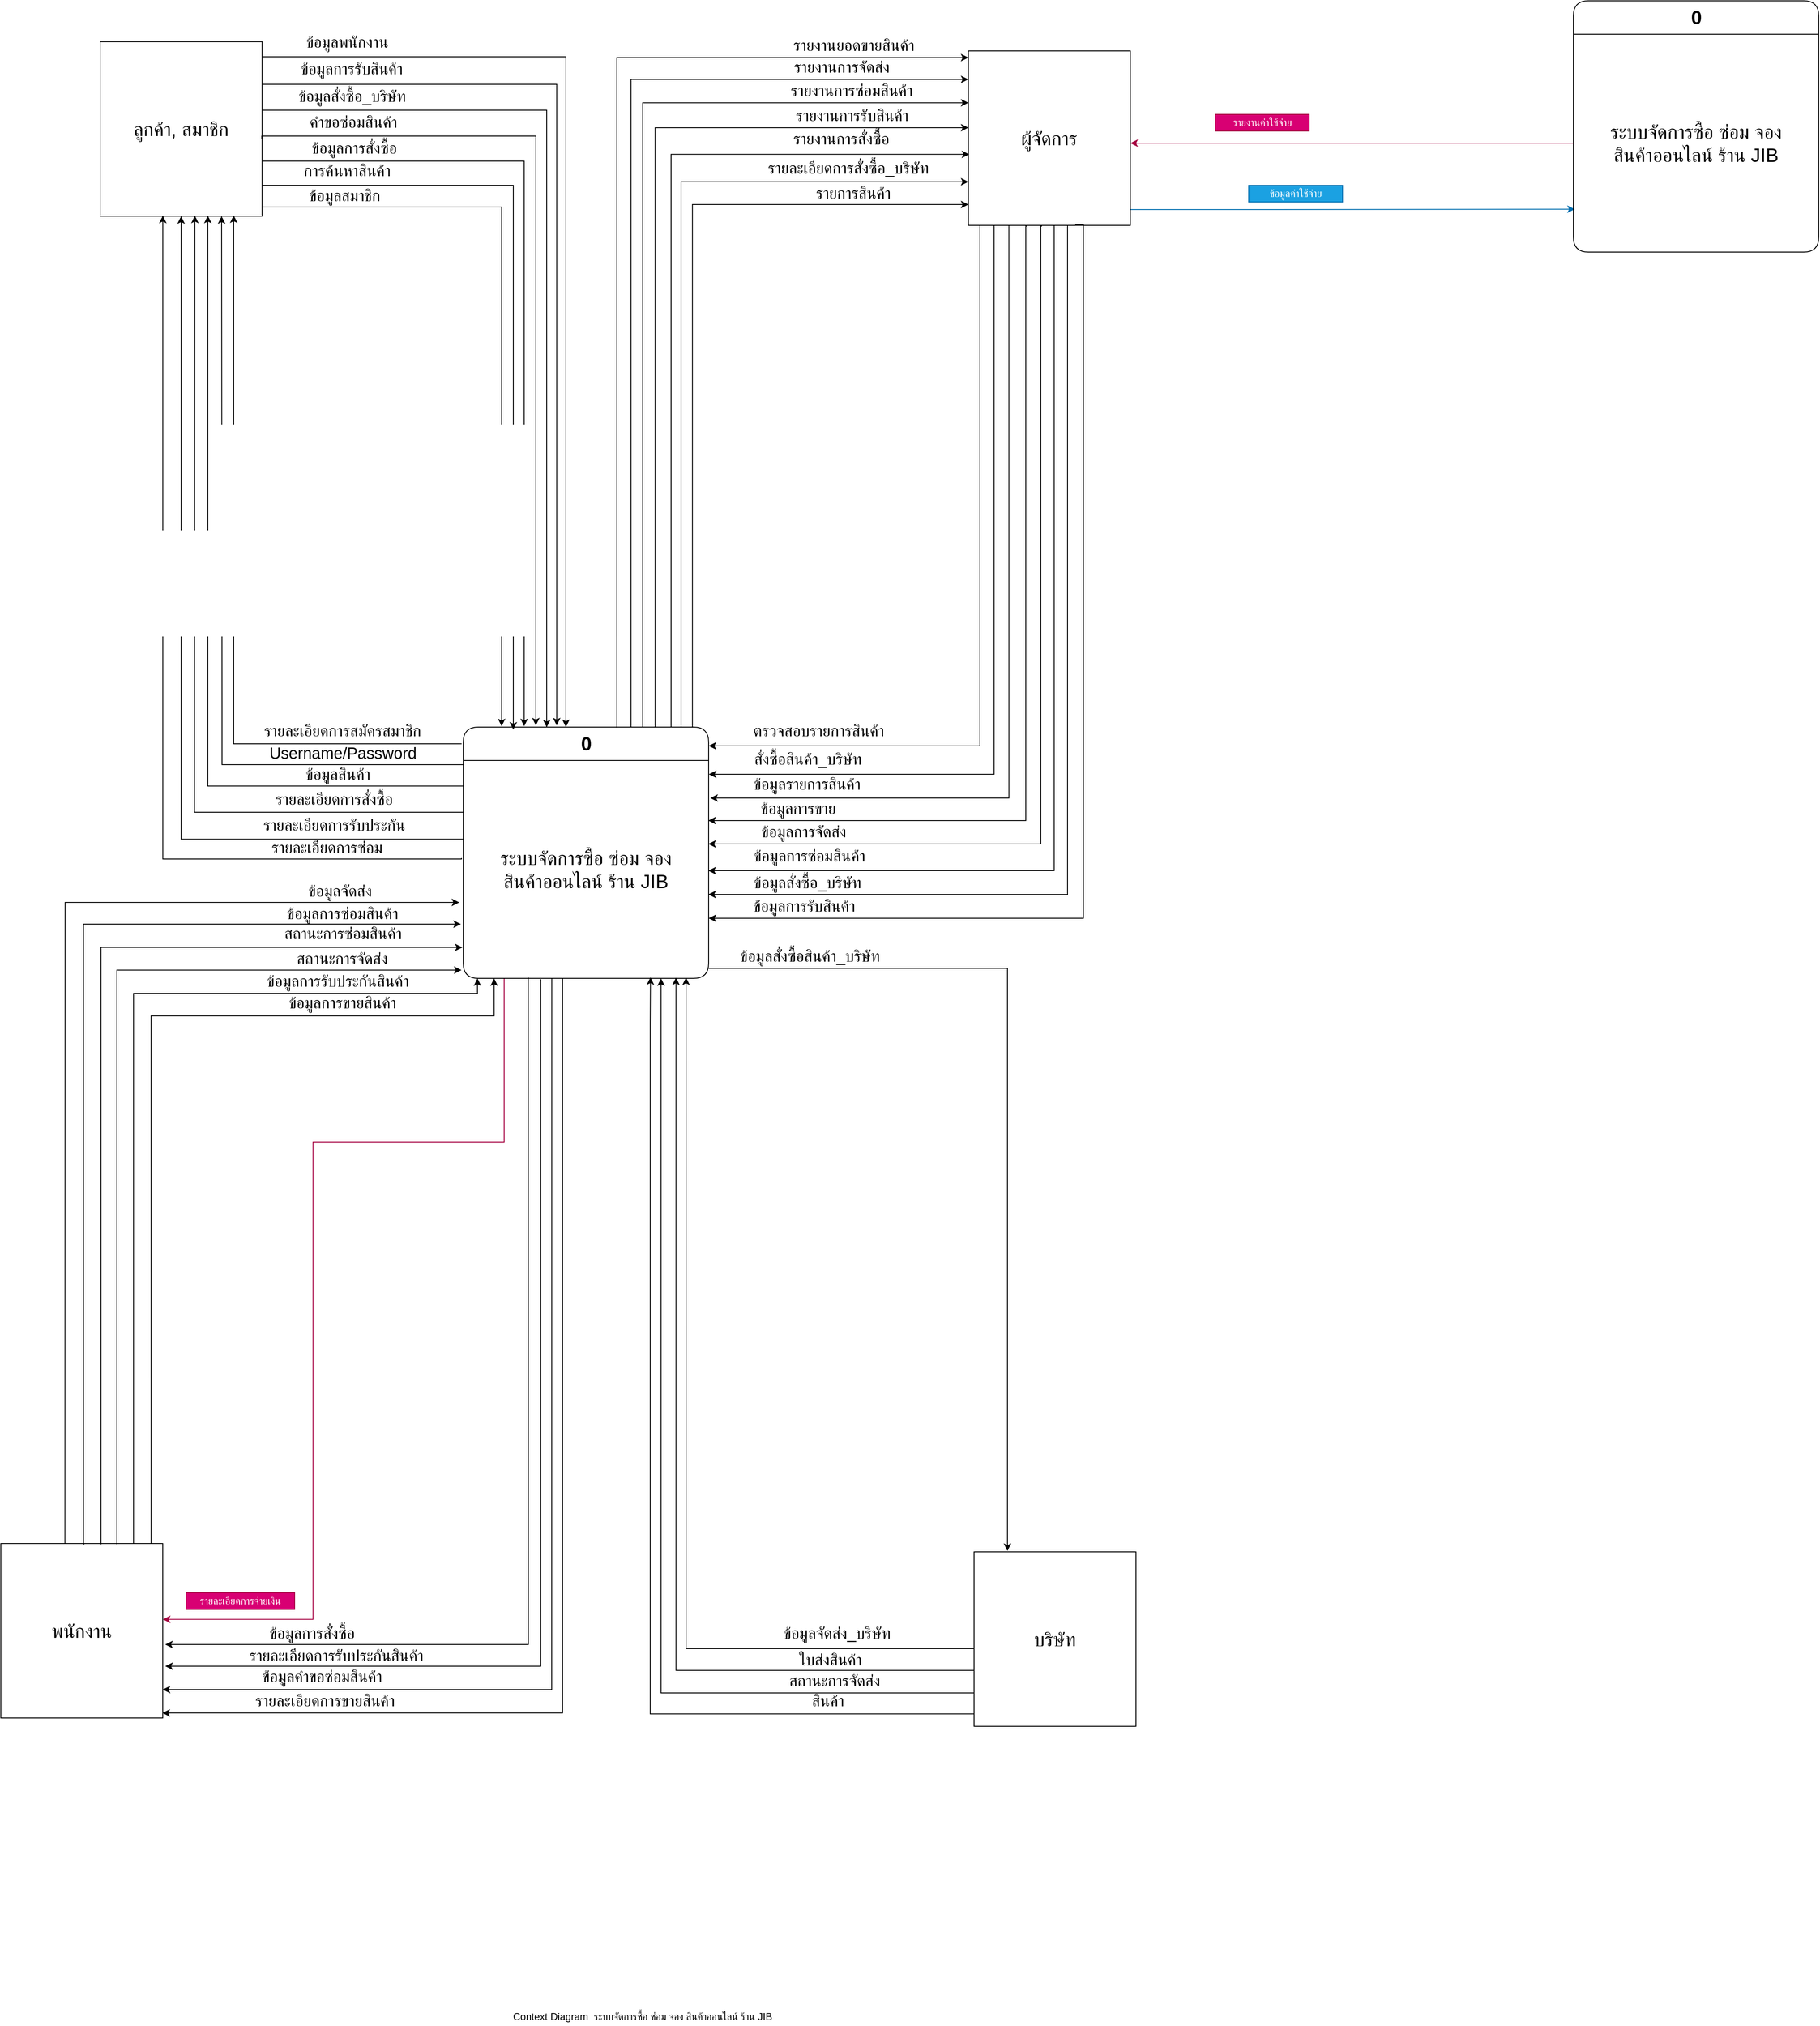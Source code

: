 <mxfile version="14.5.1" type="github">
  <diagram id="piSAjxvNjsATT06_tmGj" name="Page-1">
    <mxGraphModel dx="4248" dy="3004" grid="0" gridSize="10" guides="1" tooltips="1" connect="1" arrows="1" fold="1" page="0" pageScale="1" pageWidth="850" pageHeight="1100" math="0" shadow="0">
      <root>
        <mxCell id="0" />
        <mxCell id="1" parent="0" />
        <mxCell id="K2hIcIQr3NRvpB6Ntuvf-3" value="ลูกค้า, สมาชิก" style="rounded=0;whiteSpace=wrap;html=1;fontSize=23;" parent="1" vertex="1">
          <mxGeometry x="-562" y="-861" width="194" height="209" as="geometry" />
        </mxCell>
        <mxCell id="Gqo0Aq5WyDYDG5-ywuaz-9" style="edgeStyle=orthogonalEdgeStyle;rounded=0;orthogonalLoop=1;jettySize=auto;html=1;entryX=0.006;entryY=0.803;entryDx=0;entryDy=0;entryPerimeter=0;fillColor=#1ba1e2;strokeColor=#006EAF;" edge="1" parent="1" source="K2hIcIQr3NRvpB6Ntuvf-6" target="Gqo0Aq5WyDYDG5-ywuaz-5">
          <mxGeometry relative="1" as="geometry">
            <Array as="points">
              <mxPoint x="822" y="-660" />
              <mxPoint x="822" y="-660" />
            </Array>
          </mxGeometry>
        </mxCell>
        <mxCell id="K2hIcIQr3NRvpB6Ntuvf-6" value="ผู้จัดการ" style="rounded=0;whiteSpace=wrap;html=1;fontSize=23;" parent="1" vertex="1">
          <mxGeometry x="478.25" y="-850" width="194" height="209" as="geometry" />
        </mxCell>
        <mxCell id="WleY1IvYI3spGeeIoT7s-67" style="edgeStyle=orthogonalEdgeStyle;rounded=0;orthogonalLoop=1;jettySize=auto;html=1;entryX=0.908;entryY=0.996;entryDx=0;entryDy=0;entryPerimeter=0;" parent="1" source="K2hIcIQr3NRvpB6Ntuvf-7" target="WleY1IvYI3spGeeIoT7s-2" edge="1">
          <mxGeometry relative="1" as="geometry">
            <mxPoint x="140" y="266" as="targetPoint" />
            <Array as="points">
              <mxPoint x="140" y="1064" />
            </Array>
          </mxGeometry>
        </mxCell>
        <mxCell id="WleY1IvYI3spGeeIoT7s-68" style="edgeStyle=orthogonalEdgeStyle;rounded=0;orthogonalLoop=1;jettySize=auto;html=1;entryX=0.867;entryY=0.996;entryDx=0;entryDy=0;entryPerimeter=0;" parent="1" source="K2hIcIQr3NRvpB6Ntuvf-7" target="WleY1IvYI3spGeeIoT7s-2" edge="1">
          <mxGeometry relative="1" as="geometry">
            <mxPoint x="149" y="301" as="targetPoint" />
            <Array as="points">
              <mxPoint x="128" y="1090" />
            </Array>
          </mxGeometry>
        </mxCell>
        <mxCell id="K2hIcIQr3NRvpB6Ntuvf-7" value="บริษัท" style="rounded=0;whiteSpace=wrap;html=1;fontSize=23;" parent="1" vertex="1">
          <mxGeometry x="485" y="948" width="194" height="209" as="geometry" />
        </mxCell>
        <mxCell id="K2hIcIQr3NRvpB6Ntuvf-15" value="Context Diagram&amp;nbsp; ระบบจัดการซื้อ ซ่อม จอง สินค้าออนไลน์ ร้าน JIB" style="text;html=1;strokeColor=none;fillColor=none;align=center;verticalAlign=middle;whiteSpace=wrap;rounded=0;" parent="1" vertex="1">
          <mxGeometry x="-92" y="1495" width="360" height="20" as="geometry" />
        </mxCell>
        <mxCell id="qWm7bcT32vLPHMOBIbEn-6" style="edgeStyle=orthogonalEdgeStyle;rounded=0;orthogonalLoop=1;jettySize=auto;html=1;entryX=0.998;entryY=0.975;entryDx=0;entryDy=0;fillColor=#0050ef;entryPerimeter=0;" parent="1" source="WleY1IvYI3spGeeIoT7s-1" target="WleY1IvYI3spGeeIoT7s-29" edge="1">
          <mxGeometry relative="1" as="geometry">
            <Array as="points">
              <mxPoint x="-8" y="1141" />
              <mxPoint x="-487" y="1141" />
            </Array>
          </mxGeometry>
        </mxCell>
        <mxCell id="Gqo0Aq5WyDYDG5-ywuaz-3" style="edgeStyle=orthogonalEdgeStyle;rounded=0;orthogonalLoop=1;jettySize=auto;html=1;entryX=1.001;entryY=0.435;entryDx=0;entryDy=0;entryPerimeter=0;fillColor=#d80073;strokeColor=#A50040;" edge="1" parent="1" source="WleY1IvYI3spGeeIoT7s-1" target="WleY1IvYI3spGeeIoT7s-29">
          <mxGeometry relative="1" as="geometry">
            <Array as="points">
              <mxPoint x="-78" y="457" />
              <mxPoint x="-307" y="457" />
              <mxPoint x="-307" y="1029" />
            </Array>
          </mxGeometry>
        </mxCell>
        <mxCell id="WleY1IvYI3spGeeIoT7s-1" value="0" style="swimlane;fontStyle=1;align=center;verticalAlign=middle;childLayout=stackLayout;horizontal=1;startSize=40;horizontalStack=0;resizeParent=1;resizeParentMax=0;resizeLast=0;collapsible=0;marginBottom=0;html=1;rounded=1;fontSize=23;" parent="1" vertex="1">
          <mxGeometry x="-127" y="-40" width="294" height="301" as="geometry" />
        </mxCell>
        <mxCell id="WleY1IvYI3spGeeIoT7s-2" value="&lt;div style=&quot;font-size: 23px;&quot;&gt;ระบบจัดการซื้อ ซ่อม จอง &lt;br style=&quot;font-size: 23px;&quot;&gt;&lt;/div&gt;&lt;div style=&quot;font-size: 23px;&quot;&gt;สินค้าออนไลน์ ร้าน JIB&lt;/div&gt;" style="text;html=1;strokeColor=none;fillColor=none;align=center;verticalAlign=middle;spacingLeft=4;spacingRight=4;overflow=hidden;rotatable=0;points=[[0,0.5],[1,0.5]];portConstraint=eastwest;fontSize=23;" parent="WleY1IvYI3spGeeIoT7s-1" vertex="1">
          <mxGeometry y="40" width="294" height="261" as="geometry" />
        </mxCell>
        <mxCell id="WleY1IvYI3spGeeIoT7s-7" value="ข้อมูลสมาชิก" style="text;html=1;strokeColor=none;fillColor=none;align=center;verticalAlign=middle;whiteSpace=wrap;rounded=0;fontSize=19;" parent="1" vertex="1">
          <mxGeometry x="-341" y="-686" width="144" height="20" as="geometry" />
        </mxCell>
        <mxCell id="WleY1IvYI3spGeeIoT7s-9" style="edgeStyle=orthogonalEdgeStyle;rounded=0;orthogonalLoop=1;jettySize=auto;html=1;entryX=0.826;entryY=0.995;entryDx=0;entryDy=0;entryPerimeter=0;fontFamily=Helvetica;" parent="1" target="K2hIcIQr3NRvpB6Ntuvf-3" edge="1">
          <mxGeometry relative="1" as="geometry">
            <mxPoint x="-129" y="-20" as="sourcePoint" />
            <mxPoint x="-1071" y="-20" as="targetPoint" />
            <Array as="points">
              <mxPoint x="-402" y="-20" />
              <mxPoint x="-402" y="-653" />
            </Array>
          </mxGeometry>
        </mxCell>
        <mxCell id="WleY1IvYI3spGeeIoT7s-10" value="รายละเอียดการสมัครสมาชิก" style="text;html=1;strokeColor=none;fillColor=none;align=center;verticalAlign=middle;whiteSpace=wrap;rounded=0;fontSize=19;" parent="1" vertex="1">
          <mxGeometry x="-408" y="-45" width="273" height="20" as="geometry" />
        </mxCell>
        <mxCell id="WleY1IvYI3spGeeIoT7s-12" style="edgeStyle=orthogonalEdgeStyle;rounded=0;orthogonalLoop=1;jettySize=auto;html=1;entryX=0.75;entryY=1;entryDx=0;entryDy=0;" parent="1" target="K2hIcIQr3NRvpB6Ntuvf-3" edge="1">
          <mxGeometry relative="1" as="geometry">
            <mxPoint x="-1108" y="-76" as="targetPoint" />
            <Array as="points">
              <mxPoint x="-416" y="5" />
              <mxPoint x="-416" y="-64" />
              <mxPoint x="-416" y="-64" />
            </Array>
            <mxPoint x="-127" y="5.034" as="sourcePoint" />
          </mxGeometry>
        </mxCell>
        <mxCell id="WleY1IvYI3spGeeIoT7s-13" value="Username/Password" style="text;html=1;strokeColor=none;fillColor=none;align=center;verticalAlign=middle;whiteSpace=wrap;rounded=0;fontSize=19;" parent="1" vertex="1">
          <mxGeometry x="-346" y="-18" width="150" height="20" as="geometry" />
        </mxCell>
        <mxCell id="WleY1IvYI3spGeeIoT7s-18" value="การค้นหาสินค้า" style="text;html=1;strokeColor=none;fillColor=none;align=center;verticalAlign=middle;whiteSpace=wrap;rounded=0;fontSize=19;" parent="1" vertex="1">
          <mxGeometry x="-343" y="-716" width="154" height="20" as="geometry" />
        </mxCell>
        <mxCell id="WleY1IvYI3spGeeIoT7s-21" value="ข้อมูลการสั่งซื้อ" style="text;html=1;strokeColor=none;fillColor=none;align=center;verticalAlign=middle;whiteSpace=wrap;rounded=0;fontSize=19;" parent="1" vertex="1">
          <mxGeometry x="-345.5" y="-743" width="175" height="20" as="geometry" />
        </mxCell>
        <mxCell id="WleY1IvYI3spGeeIoT7s-24" value="ข้อมูลสินค้า" style="text;html=1;strokeColor=none;fillColor=none;align=center;verticalAlign=middle;whiteSpace=wrap;rounded=0;fontSize=19;" parent="1" vertex="1">
          <mxGeometry x="-332" y="7" width="110" height="20" as="geometry" />
        </mxCell>
        <mxCell id="WleY1IvYI3spGeeIoT7s-26" value="รายละเอียดการสั่งซื้อ" style="text;html=1;strokeColor=none;fillColor=none;align=center;verticalAlign=middle;whiteSpace=wrap;rounded=0;fontSize=19;" parent="1" vertex="1">
          <mxGeometry x="-393.5" y="37" width="223" height="20" as="geometry" />
        </mxCell>
        <mxCell id="WleY1IvYI3spGeeIoT7s-27" value="รายละเอียดการรับประกัน" style="text;html=1;strokeColor=none;fillColor=none;align=center;verticalAlign=middle;whiteSpace=wrap;rounded=0;fontSize=19;" parent="1" vertex="1">
          <mxGeometry x="-398.5" y="68" width="233" height="20" as="geometry" />
        </mxCell>
        <mxCell id="qWm7bcT32vLPHMOBIbEn-2" style="edgeStyle=orthogonalEdgeStyle;rounded=0;orthogonalLoop=1;jettySize=auto;html=1;fillColor=#a20025;" parent="1" source="WleY1IvYI3spGeeIoT7s-29" target="WleY1IvYI3spGeeIoT7s-2" edge="1">
          <mxGeometry relative="1" as="geometry">
            <mxPoint x="-110" y="263" as="targetPoint" />
            <Array as="points">
              <mxPoint x="-522" y="279" />
              <mxPoint x="-110" y="279" />
            </Array>
          </mxGeometry>
        </mxCell>
        <mxCell id="qWm7bcT32vLPHMOBIbEn-4" style="edgeStyle=orthogonalEdgeStyle;rounded=0;orthogonalLoop=1;jettySize=auto;html=1;fillColor=#a20025;exitX=0.928;exitY=0.005;exitDx=0;exitDy=0;exitPerimeter=0;" parent="1" source="WleY1IvYI3spGeeIoT7s-29" edge="1">
          <mxGeometry relative="1" as="geometry">
            <mxPoint x="-90.03" y="261" as="targetPoint" />
            <mxPoint x="-82.03" y="527" as="sourcePoint" />
            <Array as="points">
              <mxPoint x="-501" y="306" />
              <mxPoint x="-90" y="306" />
            </Array>
          </mxGeometry>
        </mxCell>
        <mxCell id="WleY1IvYI3spGeeIoT7s-29" value="พนักงาน" style="rounded=0;whiteSpace=wrap;html=1;fontSize=23;" parent="1" vertex="1">
          <mxGeometry x="-681" y="938" width="194" height="209" as="geometry" />
        </mxCell>
        <mxCell id="WleY1IvYI3spGeeIoT7s-34" value="ข้อมูลจัดส่ง" style="text;html=1;strokeColor=none;fillColor=none;align=center;verticalAlign=middle;whiteSpace=wrap;rounded=0;fontSize=19;" parent="1" vertex="1">
          <mxGeometry x="-347" y="147" width="145" height="20" as="geometry" />
        </mxCell>
        <mxCell id="WleY1IvYI3spGeeIoT7s-38" value="สถานะการจัดส่ง" style="text;html=1;strokeColor=none;fillColor=none;align=center;verticalAlign=middle;whiteSpace=wrap;rounded=0;fontSize=19;" parent="1" vertex="1">
          <mxGeometry x="-347" y="229" width="150" height="18" as="geometry" />
        </mxCell>
        <mxCell id="WleY1IvYI3spGeeIoT7s-39" value="ข้อมูลการสั่งซื้อ" style="text;html=1;strokeColor=none;fillColor=none;align=center;verticalAlign=middle;whiteSpace=wrap;rounded=0;fontSize=19;" parent="1" vertex="1">
          <mxGeometry x="-384" y="1036" width="152" height="20" as="geometry" />
        </mxCell>
        <mxCell id="WleY1IvYI3spGeeIoT7s-41" value="คำขอซ่อมสินค้า" style="text;html=1;strokeColor=none;fillColor=none;align=center;verticalAlign=middle;whiteSpace=wrap;rounded=0;fontSize=19;" parent="1" vertex="1">
          <mxGeometry x="-332" y="-774" width="147" height="20" as="geometry" />
        </mxCell>
        <mxCell id="WleY1IvYI3spGeeIoT7s-42" value="รายละเอียดการซ่อม" style="text;html=1;strokeColor=none;fillColor=none;align=center;verticalAlign=middle;whiteSpace=wrap;rounded=0;fontSize=19;" parent="1" vertex="1">
          <mxGeometry x="-393" y="95" width="206" height="20" as="geometry" />
        </mxCell>
        <mxCell id="WleY1IvYI3spGeeIoT7s-47" value="รายละเอียดการรับประกันสินค้า" style="text;html=1;strokeColor=none;fillColor=none;align=center;verticalAlign=middle;whiteSpace=wrap;rounded=0;fontSize=19;" parent="1" vertex="1">
          <mxGeometry x="-401" y="1062.5" width="244" height="20" as="geometry" />
        </mxCell>
        <mxCell id="WleY1IvYI3spGeeIoT7s-48" value="ข้อมูลคำขอซ่อมสินค้า" style="text;html=1;strokeColor=none;fillColor=none;align=center;verticalAlign=middle;whiteSpace=wrap;rounded=0;fontSize=19;" parent="1" vertex="1">
          <mxGeometry x="-390" y="1088" width="188" height="20" as="geometry" />
        </mxCell>
        <mxCell id="WleY1IvYI3spGeeIoT7s-52" style="edgeStyle=orthogonalEdgeStyle;rounded=0;orthogonalLoop=1;jettySize=auto;html=1;entryX=-0.007;entryY=0.962;entryDx=0;entryDy=0;entryPerimeter=0;" parent="1" target="WleY1IvYI3spGeeIoT7s-2" edge="1">
          <mxGeometry relative="1" as="geometry">
            <mxPoint x="-542" y="939" as="sourcePoint" />
            <mxPoint x="-161" y="272" as="targetPoint" />
            <Array as="points">
              <mxPoint x="-542" y="939" />
              <mxPoint x="-542" y="251" />
            </Array>
          </mxGeometry>
        </mxCell>
        <mxCell id="WleY1IvYI3spGeeIoT7s-53" value="ข้อมูลการซ่อมสินค้า" style="text;html=1;strokeColor=none;fillColor=none;align=center;verticalAlign=middle;whiteSpace=wrap;rounded=0;fontSize=19;" parent="1" vertex="1">
          <mxGeometry x="-356" y="174" width="169" height="20" as="geometry" />
        </mxCell>
        <mxCell id="WleY1IvYI3spGeeIoT7s-54" value="สถานะการซ่อมสินค้า" style="text;html=1;strokeColor=none;fillColor=none;align=center;verticalAlign=middle;whiteSpace=wrap;rounded=0;fontSize=19;" parent="1" vertex="1">
          <mxGeometry x="-353" y="198" width="164" height="20" as="geometry" />
        </mxCell>
        <mxCell id="WleY1IvYI3spGeeIoT7s-61" value="ตรวจสอบรายการสินค้า" style="text;html=1;strokeColor=none;fillColor=none;align=center;verticalAlign=middle;whiteSpace=wrap;rounded=0;fontSize=19;" parent="1" vertex="1">
          <mxGeometry x="181" y="-45" width="236" height="20" as="geometry" />
        </mxCell>
        <mxCell id="WleY1IvYI3spGeeIoT7s-64" value="สั่งซื้อสินค้า_บริษัท" style="text;html=1;strokeColor=none;fillColor=none;align=center;verticalAlign=middle;whiteSpace=wrap;rounded=0;fontSize=19;" parent="1" vertex="1">
          <mxGeometry x="146" y="-11" width="280" height="20" as="geometry" />
        </mxCell>
        <mxCell id="WleY1IvYI3spGeeIoT7s-65" value="รายการสินค้า" style="text;html=1;strokeColor=none;fillColor=none;align=center;verticalAlign=middle;whiteSpace=wrap;rounded=0;fontSize=19;" parent="1" vertex="1">
          <mxGeometry x="264" y="-689" width="153" height="20" as="geometry" />
        </mxCell>
        <mxCell id="WleY1IvYI3spGeeIoT7s-66" value="รายละเอียดการสั่งซื้อ_บริษัท" style="text;html=1;strokeColor=none;fillColor=none;align=center;verticalAlign=middle;whiteSpace=wrap;rounded=0;fontSize=19;" parent="1" vertex="1">
          <mxGeometry x="203" y="-719" width="263" height="20" as="geometry" />
        </mxCell>
        <mxCell id="WleY1IvYI3spGeeIoT7s-69" style="edgeStyle=orthogonalEdgeStyle;rounded=0;orthogonalLoop=1;jettySize=auto;html=1;" parent="1" source="WleY1IvYI3spGeeIoT7s-2" edge="1">
          <mxGeometry relative="1" as="geometry">
            <mxPoint x="525" y="947" as="targetPoint" />
            <Array as="points">
              <mxPoint x="525" y="249" />
            </Array>
          </mxGeometry>
        </mxCell>
        <mxCell id="WleY1IvYI3spGeeIoT7s-70" value="ข้อมูลสั่งซื้อสินค้า_บริษัท" style="text;html=1;strokeColor=none;fillColor=none;align=center;verticalAlign=middle;whiteSpace=wrap;rounded=0;fontSize=19;" parent="1" vertex="1">
          <mxGeometry x="119.5" y="225" width="337" height="20" as="geometry" />
        </mxCell>
        <mxCell id="WleY1IvYI3spGeeIoT7s-71" value="ข้อมูลจัดส่ง_บริษัท" style="text;html=1;strokeColor=none;fillColor=none;align=center;verticalAlign=middle;whiteSpace=wrap;rounded=0;fontSize=19;" parent="1" vertex="1">
          <mxGeometry x="234.75" y="1036" width="171.62" height="20" as="geometry" />
        </mxCell>
        <mxCell id="WleY1IvYI3spGeeIoT7s-72" value="สถานะการจัดส่ง" style="text;html=1;strokeColor=none;fillColor=none;align=center;verticalAlign=middle;whiteSpace=wrap;rounded=0;fontSize=19;" parent="1" vertex="1">
          <mxGeometry x="250.88" y="1093" width="133.5" height="20" as="geometry" />
        </mxCell>
        <mxCell id="WleY1IvYI3spGeeIoT7s-76" value="ข้อมูลสั่งซื้อ_บริษัท" style="text;html=1;strokeColor=none;fillColor=none;align=center;verticalAlign=middle;whiteSpace=wrap;rounded=0;fontSize=19;" parent="1" vertex="1">
          <mxGeometry x="-350.5" y="-805" width="180" height="20" as="geometry" />
        </mxCell>
        <mxCell id="WleY1IvYI3spGeeIoT7s-77" value="ข้อมูลพนักงาน" style="text;html=1;strokeColor=none;fillColor=none;align=center;verticalAlign=middle;whiteSpace=wrap;rounded=0;fontSize=19;" parent="1" vertex="1">
          <mxGeometry x="-336" y="-870" width="140" height="20" as="geometry" />
        </mxCell>
        <mxCell id="WleY1IvYI3spGeeIoT7s-79" value="ข้อมูลการรับสินค้า" style="text;html=1;strokeColor=none;fillColor=none;align=center;verticalAlign=middle;whiteSpace=wrap;rounded=0;fontSize=19;" parent="1" vertex="1">
          <mxGeometry x="-356" y="-838" width="191" height="20" as="geometry" />
        </mxCell>
        <mxCell id="WleY1IvYI3spGeeIoT7s-82" value="ใบส่งสินค้า" style="text;html=1;strokeColor=none;fillColor=none;align=center;verticalAlign=middle;whiteSpace=wrap;rounded=0;fontSize=19;" parent="1" vertex="1">
          <mxGeometry x="206" y="1068" width="213.62" height="20" as="geometry" />
        </mxCell>
        <mxCell id="WleY1IvYI3spGeeIoT7s-83" value="สินค้า" style="text;html=1;strokeColor=none;fillColor=none;align=center;verticalAlign=middle;whiteSpace=wrap;rounded=0;fontSize=19;" parent="1" vertex="1">
          <mxGeometry x="240" y="1117" width="140" height="20" as="geometry" />
        </mxCell>
        <mxCell id="WleY1IvYI3spGeeIoT7s-91" value="ข้อมูลรายการสินค้า" style="text;html=1;strokeColor=none;fillColor=none;align=center;verticalAlign=middle;whiteSpace=wrap;rounded=0;fontSize=19;" parent="1" vertex="1">
          <mxGeometry x="171.13" y="19" width="227.75" height="20" as="geometry" />
        </mxCell>
        <mxCell id="WleY1IvYI3spGeeIoT7s-92" value="ข้อมูลการขาย" style="text;html=1;strokeColor=none;fillColor=none;align=center;verticalAlign=middle;whiteSpace=wrap;rounded=0;fontSize=19;" parent="1" vertex="1">
          <mxGeometry x="218" y="48" width="112.5" height="20" as="geometry" />
        </mxCell>
        <mxCell id="WleY1IvYI3spGeeIoT7s-93" value="ข้อมูลการจัดส่ง" style="text;html=1;strokeColor=none;fillColor=none;align=center;verticalAlign=middle;whiteSpace=wrap;rounded=0;fontSize=19;" parent="1" vertex="1">
          <mxGeometry x="203" y="76" width="156" height="20" as="geometry" />
        </mxCell>
        <mxCell id="WleY1IvYI3spGeeIoT7s-94" value="ข้อมูลการซ่อมสินค้า" style="text;html=1;strokeColor=none;fillColor=none;align=center;verticalAlign=middle;whiteSpace=wrap;rounded=0;fontSize=19;" parent="1" vertex="1">
          <mxGeometry x="185" y="105" width="206" height="20" as="geometry" />
        </mxCell>
        <mxCell id="WleY1IvYI3spGeeIoT7s-95" value="ข้อมูลสั่งซื้อ_บริษัท" style="text;html=1;strokeColor=none;fillColor=none;align=center;verticalAlign=middle;whiteSpace=wrap;rounded=0;fontSize=19;" parent="1" vertex="1">
          <mxGeometry x="166.63" y="137" width="236.75" height="20" as="geometry" />
        </mxCell>
        <mxCell id="WleY1IvYI3spGeeIoT7s-96" value="ข้อมูลการรับสินค้า" style="text;html=1;strokeColor=none;fillColor=none;align=center;verticalAlign=middle;whiteSpace=wrap;rounded=0;fontSize=19;" parent="1" vertex="1">
          <mxGeometry x="177.63" y="165" width="206.75" height="20" as="geometry" />
        </mxCell>
        <mxCell id="WleY1IvYI3spGeeIoT7s-98" style="edgeStyle=orthogonalEdgeStyle;rounded=0;orthogonalLoop=1;jettySize=auto;html=1;exitX=0.934;exitY=0.002;exitDx=0;exitDy=0;exitPerimeter=0;" parent="1" source="WleY1IvYI3spGeeIoT7s-1" target="K2hIcIQr3NRvpB6Ntuvf-6" edge="1">
          <mxGeometry relative="1" as="geometry">
            <mxPoint x="148" y="-45" as="sourcePoint" />
            <mxPoint x="546" y="-666" as="targetPoint" />
            <Array as="points">
              <mxPoint x="148" y="-666" />
            </Array>
          </mxGeometry>
        </mxCell>
        <mxCell id="WleY1IvYI3spGeeIoT7s-103" value="รายงานยอดขายสินค้า" style="text;html=1;strokeColor=none;fillColor=none;align=center;verticalAlign=middle;whiteSpace=wrap;rounded=0;fontSize=19;" parent="1" vertex="1">
          <mxGeometry x="233.5" y="-866" width="214" height="20" as="geometry" />
        </mxCell>
        <mxCell id="WleY1IvYI3spGeeIoT7s-104" value="รายงานการจัดส่ง" style="text;html=1;strokeColor=none;fillColor=none;align=center;verticalAlign=middle;whiteSpace=wrap;rounded=0;fontSize=19;" parent="1" vertex="1">
          <mxGeometry x="195.88" y="-838" width="260.5" height="15" as="geometry" />
        </mxCell>
        <mxCell id="WleY1IvYI3spGeeIoT7s-105" value="รายงานการซ่อมสินค้า" style="text;html=1;strokeColor=none;fillColor=none;align=center;verticalAlign=middle;whiteSpace=wrap;rounded=0;fontSize=19;" parent="1" vertex="1">
          <mxGeometry x="234.75" y="-812" width="207" height="20" as="geometry" />
        </mxCell>
        <mxCell id="WleY1IvYI3spGeeIoT7s-106" value="รายงานการรับสินค้า" style="text;html=1;strokeColor=none;fillColor=none;align=center;verticalAlign=middle;whiteSpace=wrap;rounded=0;fontSize=19;" parent="1" vertex="1">
          <mxGeometry x="210.5" y="-782" width="255.5" height="20" as="geometry" />
        </mxCell>
        <mxCell id="WleY1IvYI3spGeeIoT7s-107" value="รายงานการสั่งซื้อ" style="text;html=1;strokeColor=none;fillColor=none;align=center;verticalAlign=middle;whiteSpace=wrap;rounded=0;fontSize=19;" parent="1" vertex="1">
          <mxGeometry x="174" y="-754" width="304.25" height="20" as="geometry" />
        </mxCell>
        <mxCell id="RL9I21s0BJfrkqSLGa-t-9" style="edgeStyle=orthogonalEdgeStyle;rounded=0;orthogonalLoop=1;jettySize=auto;html=1;entryX=0.667;entryY=0.997;entryDx=0;entryDy=0;entryPerimeter=0;" parent="1" target="K2hIcIQr3NRvpB6Ntuvf-3" edge="1">
          <mxGeometry relative="1" as="geometry">
            <mxPoint x="-1139" y="-76" as="targetPoint" />
            <Array as="points">
              <mxPoint x="-433" y="31" />
              <mxPoint x="-433" y="-653" />
            </Array>
            <mxPoint x="-127" y="30.624" as="sourcePoint" />
          </mxGeometry>
        </mxCell>
        <mxCell id="RL9I21s0BJfrkqSLGa-t-10" style="edgeStyle=orthogonalEdgeStyle;rounded=0;orthogonalLoop=1;jettySize=auto;html=1;entryX=0.585;entryY=0.997;entryDx=0;entryDy=0;entryPerimeter=0;" parent="1" target="K2hIcIQr3NRvpB6Ntuvf-3" edge="1">
          <mxGeometry relative="1" as="geometry">
            <mxPoint x="-1221" y="34" as="targetPoint" />
            <Array as="points">
              <mxPoint x="-449" y="62" />
              <mxPoint x="-449" y="34" />
              <mxPoint x="-448" y="34" />
            </Array>
            <mxPoint x="-127" y="62.004" as="sourcePoint" />
          </mxGeometry>
        </mxCell>
        <mxCell id="RL9I21s0BJfrkqSLGa-t-11" style="edgeStyle=orthogonalEdgeStyle;rounded=0;orthogonalLoop=1;jettySize=auto;html=1;entryX=0.5;entryY=1;entryDx=0;entryDy=0;fontStyle=1" parent="1" target="K2hIcIQr3NRvpB6Ntuvf-3" edge="1">
          <mxGeometry relative="1" as="geometry">
            <mxPoint x="-1106.602" y="-12.997" as="targetPoint" />
            <Array as="points">
              <mxPoint x="-465" y="94" />
            </Array>
            <mxPoint x="-127" y="94.254" as="sourcePoint" />
          </mxGeometry>
        </mxCell>
        <mxCell id="RL9I21s0BJfrkqSLGa-t-12" style="edgeStyle=orthogonalEdgeStyle;rounded=0;orthogonalLoop=1;jettySize=auto;html=1;entryX=0.387;entryY=0.997;entryDx=0;entryDy=0;exitX=-0.007;exitY=0.463;exitDx=0;exitDy=0;exitPerimeter=0;entryPerimeter=0;" parent="1" target="K2hIcIQr3NRvpB6Ntuvf-3" edge="1">
          <mxGeometry relative="1" as="geometry">
            <mxPoint x="-1129" y="-70" as="targetPoint" />
            <Array as="points">
              <mxPoint x="-129" y="118" />
              <mxPoint x="-487" y="118" />
            </Array>
            <mxPoint x="-129.058" y="116.843" as="sourcePoint" />
          </mxGeometry>
        </mxCell>
        <mxCell id="RL9I21s0BJfrkqSLGa-t-19" style="edgeStyle=orthogonalEdgeStyle;rounded=0;orthogonalLoop=1;jettySize=auto;html=1;exitX=1;exitY=0.081;exitDx=0;exitDy=0;exitPerimeter=0;" parent="1" source="K2hIcIQr3NRvpB6Ntuvf-3" edge="1">
          <mxGeometry relative="1" as="geometry">
            <mxPoint x="-4" y="-40" as="targetPoint" />
            <Array as="points">
              <mxPoint x="-368" y="-843" />
              <mxPoint x="-4" y="-843" />
              <mxPoint x="-4" y="-40" />
            </Array>
            <mxPoint x="-1024" y="-836" as="sourcePoint" />
          </mxGeometry>
        </mxCell>
        <mxCell id="_3QElTUJJi6MxH5GooZX-10" style="edgeStyle=orthogonalEdgeStyle;rounded=0;orthogonalLoop=1;jettySize=auto;html=1;" parent="1" source="K2hIcIQr3NRvpB6Ntuvf-6" edge="1">
          <mxGeometry relative="1" as="geometry">
            <mxPoint x="775" y="-258" as="sourcePoint" />
            <mxPoint x="167" y="-17.5" as="targetPoint" />
            <Array as="points">
              <mxPoint x="492" y="-17" />
            </Array>
          </mxGeometry>
        </mxCell>
        <mxCell id="_3QElTUJJi6MxH5GooZX-18" style="edgeStyle=orthogonalEdgeStyle;rounded=0;orthogonalLoop=1;jettySize=auto;html=1;entryX=0;entryY=0.75;entryDx=0;entryDy=0;" parent="1" source="WleY1IvYI3spGeeIoT7s-1" target="K2hIcIQr3NRvpB6Ntuvf-6" edge="1">
          <mxGeometry relative="1" as="geometry">
            <mxPoint x="134" y="-42" as="sourcePoint" />
            <mxPoint x="536" y="-694" as="targetPoint" />
            <Array as="points">
              <mxPoint x="134" y="-693" />
            </Array>
          </mxGeometry>
        </mxCell>
        <mxCell id="_3QElTUJJi6MxH5GooZX-19" style="edgeStyle=orthogonalEdgeStyle;rounded=0;orthogonalLoop=1;jettySize=auto;html=1;entryX=0.005;entryY=0.593;entryDx=0;entryDy=0;entryPerimeter=0;" parent="1" source="WleY1IvYI3spGeeIoT7s-1" target="K2hIcIQr3NRvpB6Ntuvf-6" edge="1">
          <mxGeometry relative="1" as="geometry">
            <mxPoint x="122" y="-48" as="sourcePoint" />
            <mxPoint x="538.5" y="-726" as="targetPoint" />
            <Array as="points">
              <mxPoint x="122" y="-726" />
            </Array>
          </mxGeometry>
        </mxCell>
        <mxCell id="_3QElTUJJi6MxH5GooZX-20" style="edgeStyle=orthogonalEdgeStyle;rounded=0;orthogonalLoop=1;jettySize=auto;html=1;entryX=0;entryY=0.44;entryDx=0;entryDy=0;entryPerimeter=0;exitX=0.782;exitY=0.002;exitDx=0;exitDy=0;exitPerimeter=0;" parent="1" source="WleY1IvYI3spGeeIoT7s-1" target="K2hIcIQr3NRvpB6Ntuvf-6" edge="1">
          <mxGeometry relative="1" as="geometry">
            <mxPoint x="102" y="-44" as="sourcePoint" />
            <mxPoint x="538" y="-758" as="targetPoint" />
            <Array as="points">
              <mxPoint x="103" y="-758" />
            </Array>
          </mxGeometry>
        </mxCell>
        <mxCell id="_3QElTUJJi6MxH5GooZX-21" style="edgeStyle=orthogonalEdgeStyle;rounded=0;orthogonalLoop=1;jettySize=auto;html=1;entryX=0;entryY=0.297;entryDx=0;entryDy=0;entryPerimeter=0;" parent="1" source="WleY1IvYI3spGeeIoT7s-1" target="K2hIcIQr3NRvpB6Ntuvf-6" edge="1">
          <mxGeometry relative="1" as="geometry">
            <mxPoint x="88" y="-45" as="sourcePoint" />
            <mxPoint x="540" y="-788" as="targetPoint" />
            <Array as="points">
              <mxPoint x="88" y="-788" />
            </Array>
          </mxGeometry>
        </mxCell>
        <mxCell id="_3QElTUJJi6MxH5GooZX-22" style="edgeStyle=orthogonalEdgeStyle;rounded=0;orthogonalLoop=1;jettySize=auto;html=1;entryX=0;entryY=0.163;entryDx=0;entryDy=0;entryPerimeter=0;" parent="1" source="WleY1IvYI3spGeeIoT7s-1" target="K2hIcIQr3NRvpB6Ntuvf-6" edge="1">
          <mxGeometry relative="1" as="geometry">
            <mxPoint x="74" y="-45" as="sourcePoint" />
            <mxPoint x="542" y="-816" as="targetPoint" />
            <Array as="points">
              <mxPoint x="74" y="-816" />
            </Array>
          </mxGeometry>
        </mxCell>
        <mxCell id="_3QElTUJJi6MxH5GooZX-23" style="edgeStyle=orthogonalEdgeStyle;rounded=0;orthogonalLoop=1;jettySize=auto;html=1;exitX=0.626;exitY=0.003;exitDx=0;exitDy=0;exitPerimeter=0;" parent="1" source="WleY1IvYI3spGeeIoT7s-1" target="K2hIcIQr3NRvpB6Ntuvf-6" edge="1">
          <mxGeometry relative="1" as="geometry">
            <mxPoint x="53" y="-49" as="sourcePoint" />
            <mxPoint x="545" y="-842" as="targetPoint" />
            <Array as="points">
              <mxPoint x="57" y="-842" />
            </Array>
          </mxGeometry>
        </mxCell>
        <mxCell id="_3QElTUJJi6MxH5GooZX-25" style="edgeStyle=orthogonalEdgeStyle;rounded=0;orthogonalLoop=1;jettySize=auto;html=1;" parent="1" source="K2hIcIQr3NRvpB6Ntuvf-6" edge="1">
          <mxGeometry relative="1" as="geometry">
            <mxPoint x="579" y="-639" as="sourcePoint" />
            <mxPoint x="167.25" y="16.5" as="targetPoint" />
            <Array as="points">
              <mxPoint x="509" y="17" />
            </Array>
          </mxGeometry>
        </mxCell>
        <mxCell id="_3QElTUJJi6MxH5GooZX-26" style="edgeStyle=orthogonalEdgeStyle;rounded=0;orthogonalLoop=1;jettySize=auto;html=1;exitX=0.25;exitY=1;exitDx=0;exitDy=0;" parent="1" source="K2hIcIQr3NRvpB6Ntuvf-6" edge="1">
          <mxGeometry relative="1" as="geometry">
            <mxPoint x="593" y="-631" as="sourcePoint" />
            <mxPoint x="169" y="45" as="targetPoint" />
            <Array as="points">
              <mxPoint x="526" y="-641" />
              <mxPoint x="526" y="45" />
            </Array>
          </mxGeometry>
        </mxCell>
        <mxCell id="_3QElTUJJi6MxH5GooZX-27" style="edgeStyle=orthogonalEdgeStyle;rounded=0;orthogonalLoop=1;jettySize=auto;html=1;exitX=0.361;exitY=1.005;exitDx=0;exitDy=0;exitPerimeter=0;" parent="1" source="K2hIcIQr3NRvpB6Ntuvf-6" edge="1">
          <mxGeometry relative="1" as="geometry">
            <mxPoint x="594.13" y="-614" as="sourcePoint" />
            <mxPoint x="166.63" y="72" as="targetPoint" />
            <Array as="points">
              <mxPoint x="547" y="-640" />
              <mxPoint x="547" y="72" />
            </Array>
          </mxGeometry>
        </mxCell>
        <mxCell id="_3QElTUJJi6MxH5GooZX-28" style="edgeStyle=orthogonalEdgeStyle;rounded=0;orthogonalLoop=1;jettySize=auto;html=1;exitX=0.454;exitY=1.005;exitDx=0;exitDy=0;exitPerimeter=0;" parent="1" source="K2hIcIQr3NRvpB6Ntuvf-6" edge="1">
          <mxGeometry relative="1" as="geometry">
            <mxPoint x="594.13" y="-586" as="sourcePoint" />
            <mxPoint x="166.63" y="100" as="targetPoint" />
            <Array as="points">
              <mxPoint x="565" y="-640" />
              <mxPoint x="565" y="100" />
            </Array>
          </mxGeometry>
        </mxCell>
        <mxCell id="_3QElTUJJi6MxH5GooZX-29" style="edgeStyle=orthogonalEdgeStyle;rounded=0;orthogonalLoop=1;jettySize=auto;html=1;exitX=0.536;exitY=1;exitDx=0;exitDy=0;exitPerimeter=0;" parent="1" source="K2hIcIQr3NRvpB6Ntuvf-6" edge="1">
          <mxGeometry relative="1" as="geometry">
            <mxPoint x="594.13" y="-554" as="sourcePoint" />
            <mxPoint x="166.63" y="132" as="targetPoint" />
            <Array as="points">
              <mxPoint x="581" y="-641" />
              <mxPoint x="581" y="132" />
            </Array>
          </mxGeometry>
        </mxCell>
        <mxCell id="_3QElTUJJi6MxH5GooZX-30" style="edgeStyle=orthogonalEdgeStyle;rounded=0;orthogonalLoop=1;jettySize=auto;html=1;" parent="1" source="K2hIcIQr3NRvpB6Ntuvf-6" edge="1">
          <mxGeometry relative="1" as="geometry">
            <mxPoint x="649.984" y="-612.5" as="sourcePoint" />
            <mxPoint x="166.63" y="160.5" as="targetPoint" />
            <Array as="points">
              <mxPoint x="597" y="161" />
            </Array>
          </mxGeometry>
        </mxCell>
        <mxCell id="_3QElTUJJi6MxH5GooZX-31" style="edgeStyle=orthogonalEdgeStyle;rounded=0;orthogonalLoop=1;jettySize=auto;html=1;exitX=0.66;exitY=0.995;exitDx=0;exitDy=0;exitPerimeter=0;" parent="1" source="K2hIcIQr3NRvpB6Ntuvf-6" edge="1">
          <mxGeometry relative="1" as="geometry">
            <mxPoint x="650.354" y="-584" as="sourcePoint" />
            <mxPoint x="167.0" y="189" as="targetPoint" />
            <Array as="points">
              <mxPoint x="616" y="-642" />
              <mxPoint x="616" y="189" />
            </Array>
          </mxGeometry>
        </mxCell>
        <mxCell id="_3QElTUJJi6MxH5GooZX-33" style="edgeStyle=orthogonalEdgeStyle;rounded=0;orthogonalLoop=1;jettySize=auto;html=1;exitX=1;exitY=0.081;exitDx=0;exitDy=0;exitPerimeter=0;" parent="1" edge="1">
          <mxGeometry relative="1" as="geometry">
            <mxPoint x="-15" y="-42" as="targetPoint" />
            <Array as="points">
              <mxPoint x="-368" y="-810" />
              <mxPoint x="-15" y="-810" />
              <mxPoint x="-15" y="-42" />
            </Array>
            <mxPoint x="-368" y="-811.001" as="sourcePoint" />
          </mxGeometry>
        </mxCell>
        <mxCell id="_3QElTUJJi6MxH5GooZX-34" style="edgeStyle=orthogonalEdgeStyle;rounded=0;orthogonalLoop=1;jettySize=auto;html=1;exitX=1;exitY=0.081;exitDx=0;exitDy=0;exitPerimeter=0;entryX=0.339;entryY=0.001;entryDx=0;entryDy=0;entryPerimeter=0;" parent="1" target="WleY1IvYI3spGeeIoT7s-1" edge="1">
          <mxGeometry relative="1" as="geometry">
            <mxPoint x="-37" y="-13" as="targetPoint" />
            <Array as="points">
              <mxPoint x="-368" y="-779" />
              <mxPoint x="-27" y="-779" />
              <mxPoint x="-27" y="-40" />
            </Array>
            <mxPoint x="-368" y="-780.001" as="sourcePoint" />
          </mxGeometry>
        </mxCell>
        <mxCell id="_3QElTUJJi6MxH5GooZX-36" style="edgeStyle=orthogonalEdgeStyle;rounded=0;orthogonalLoop=1;jettySize=auto;html=1;exitX=0.998;exitY=0.556;exitDx=0;exitDy=0;exitPerimeter=0;" parent="1" source="K2hIcIQr3NRvpB6Ntuvf-3" edge="1">
          <mxGeometry relative="1" as="geometry">
            <mxPoint x="-40" y="-42" as="targetPoint" />
            <Array as="points">
              <mxPoint x="-368" y="-748" />
              <mxPoint x="-40" y="-748" />
            </Array>
            <mxPoint x="-358" y="-770.001" as="sourcePoint" />
          </mxGeometry>
        </mxCell>
        <mxCell id="_3QElTUJJi6MxH5GooZX-37" style="edgeStyle=orthogonalEdgeStyle;rounded=0;orthogonalLoop=1;jettySize=auto;html=1;exitX=1;exitY=0.081;exitDx=0;exitDy=0;exitPerimeter=0;" parent="1" edge="1">
          <mxGeometry relative="1" as="geometry">
            <mxPoint x="-54" y="-41" as="targetPoint" />
            <Array as="points">
              <mxPoint x="-368" y="-718" />
              <mxPoint x="-54" y="-718" />
            </Array>
            <mxPoint x="-368" y="-719.001" as="sourcePoint" />
          </mxGeometry>
        </mxCell>
        <mxCell id="_3QElTUJJi6MxH5GooZX-38" style="edgeStyle=orthogonalEdgeStyle;rounded=0;orthogonalLoop=1;jettySize=auto;html=1;exitX=1;exitY=0.081;exitDx=0;exitDy=0;exitPerimeter=0;" parent="1" edge="1">
          <mxGeometry relative="1" as="geometry">
            <mxPoint x="-67" y="-37" as="targetPoint" />
            <Array as="points">
              <mxPoint x="-368" y="-689" />
              <mxPoint x="-67" y="-689" />
            </Array>
            <mxPoint x="-368" y="-690.001" as="sourcePoint" />
          </mxGeometry>
        </mxCell>
        <mxCell id="_3QElTUJJi6MxH5GooZX-39" style="edgeStyle=orthogonalEdgeStyle;rounded=0;orthogonalLoop=1;jettySize=auto;html=1;exitX=1;exitY=0.081;exitDx=0;exitDy=0;exitPerimeter=0;" parent="1" edge="1">
          <mxGeometry relative="1" as="geometry">
            <mxPoint x="-81" y="-41" as="targetPoint" />
            <Array as="points">
              <mxPoint x="-368" y="-663" />
              <mxPoint x="-81" y="-663" />
            </Array>
            <mxPoint x="-368" y="-664.001" as="sourcePoint" />
          </mxGeometry>
        </mxCell>
        <mxCell id="_3QElTUJJi6MxH5GooZX-42" style="edgeStyle=orthogonalEdgeStyle;rounded=0;orthogonalLoop=1;jettySize=auto;html=1;" parent="1" target="WleY1IvYI3spGeeIoT7s-2" edge="1">
          <mxGeometry relative="1" as="geometry">
            <mxPoint x="127.898" y="290.871" as="targetPoint" />
            <Array as="points">
              <mxPoint x="110" y="1117" />
            </Array>
            <mxPoint x="485" y="1117" as="sourcePoint" />
          </mxGeometry>
        </mxCell>
        <mxCell id="_3QElTUJJi6MxH5GooZX-43" style="edgeStyle=orthogonalEdgeStyle;rounded=0;orthogonalLoop=1;jettySize=auto;html=1;entryX=0.763;entryY=0.995;entryDx=0;entryDy=0;entryPerimeter=0;" parent="1" target="WleY1IvYI3spGeeIoT7s-2" edge="1">
          <mxGeometry relative="1" as="geometry">
            <mxPoint x="97" y="265" as="targetPoint" />
            <Array as="points">
              <mxPoint x="97" y="1142" />
              <mxPoint x="97" y="316" />
            </Array>
            <mxPoint x="485" y="1142.13" as="sourcePoint" />
          </mxGeometry>
        </mxCell>
        <mxCell id="_3QElTUJJi6MxH5GooZX-48" style="edgeStyle=orthogonalEdgeStyle;rounded=0;orthogonalLoop=1;jettySize=auto;html=1;entryX=-0.003;entryY=0.858;entryDx=0;entryDy=0;entryPerimeter=0;" parent="1" target="WleY1IvYI3spGeeIoT7s-2" edge="1">
          <mxGeometry relative="1" as="geometry">
            <mxPoint x="-561" y="939" as="sourcePoint" />
            <mxPoint x="-167" y="224" as="targetPoint" />
            <Array as="points">
              <mxPoint x="-561" y="939" />
              <mxPoint x="-561" y="224" />
            </Array>
          </mxGeometry>
        </mxCell>
        <mxCell id="_3QElTUJJi6MxH5GooZX-49" style="edgeStyle=orthogonalEdgeStyle;rounded=0;orthogonalLoop=1;jettySize=auto;html=1;entryX=-0.003;entryY=0.858;entryDx=0;entryDy=0;entryPerimeter=0;exitX=0.516;exitY=0.003;exitDx=0;exitDy=0;exitPerimeter=0;" parent="1" source="WleY1IvYI3spGeeIoT7s-29" edge="1">
          <mxGeometry relative="1" as="geometry">
            <mxPoint x="-582" y="935" as="sourcePoint" />
            <mxPoint x="-129.832" y="196.038" as="targetPoint" />
            <Array as="points">
              <mxPoint x="-582" y="939" />
              <mxPoint x="-582" y="196" />
            </Array>
          </mxGeometry>
        </mxCell>
        <mxCell id="_3QElTUJJi6MxH5GooZX-50" style="edgeStyle=orthogonalEdgeStyle;rounded=0;orthogonalLoop=1;jettySize=auto;html=1;entryX=-0.003;entryY=0.858;entryDx=0;entryDy=0;entryPerimeter=0;exitX=0.396;exitY=0;exitDx=0;exitDy=0;exitPerimeter=0;" parent="1" source="WleY1IvYI3spGeeIoT7s-29" edge="1">
          <mxGeometry relative="1" as="geometry">
            <mxPoint x="-568" y="934" as="sourcePoint" />
            <mxPoint x="-131.832" y="170.038" as="targetPoint" />
            <Array as="points">
              <mxPoint x="-604" y="934" />
              <mxPoint x="-604" y="170" />
            </Array>
          </mxGeometry>
        </mxCell>
        <mxCell id="_3QElTUJJi6MxH5GooZX-51" style="edgeStyle=orthogonalEdgeStyle;rounded=0;orthogonalLoop=1;jettySize=auto;html=1;entryX=1.015;entryY=0.579;entryDx=0;entryDy=0;entryPerimeter=0;exitX=0.265;exitY=0.996;exitDx=0;exitDy=0;exitPerimeter=0;" parent="1" source="WleY1IvYI3spGeeIoT7s-2" target="WleY1IvYI3spGeeIoT7s-29" edge="1">
          <mxGeometry relative="1" as="geometry">
            <mxPoint x="-446" y="991" as="targetPoint" />
            <Array as="points">
              <mxPoint x="-49" y="262" />
              <mxPoint x="-49" y="1059" />
            </Array>
            <mxPoint x="-49" y="262" as="sourcePoint" />
          </mxGeometry>
        </mxCell>
        <mxCell id="_3QElTUJJi6MxH5GooZX-52" style="edgeStyle=orthogonalEdgeStyle;rounded=0;orthogonalLoop=1;jettySize=auto;html=1;exitX=0.316;exitY=1.004;exitDx=0;exitDy=0;exitPerimeter=0;" parent="1" source="WleY1IvYI3spGeeIoT7s-2" edge="1">
          <mxGeometry relative="1" as="geometry">
            <mxPoint x="-484" y="1085" as="targetPoint" />
            <Array as="points">
              <mxPoint x="-34" y="1085" />
            </Array>
            <mxPoint x="-34" y="262" as="sourcePoint" />
          </mxGeometry>
        </mxCell>
        <mxCell id="_3QElTUJJi6MxH5GooZX-53" style="edgeStyle=orthogonalEdgeStyle;rounded=0;orthogonalLoop=1;jettySize=auto;html=1;exitX=0.361;exitY=1;exitDx=0;exitDy=0;exitPerimeter=0;" parent="1" source="WleY1IvYI3spGeeIoT7s-2" edge="1">
          <mxGeometry relative="1" as="geometry">
            <mxPoint x="-487" y="1113" as="targetPoint" />
            <Array as="points">
              <mxPoint x="-21" y="263" />
              <mxPoint x="-21" y="1113" />
            </Array>
            <mxPoint x="-32" y="263" as="sourcePoint" />
          </mxGeometry>
        </mxCell>
        <mxCell id="qWm7bcT32vLPHMOBIbEn-1" value="ข้อมูลการรับประกันสินค้า" style="text;html=1;align=center;verticalAlign=middle;whiteSpace=wrap;rounded=0;fontSize=19;" parent="1" vertex="1">
          <mxGeometry x="-387" y="255" width="220" height="20" as="geometry" />
        </mxCell>
        <mxCell id="qWm7bcT32vLPHMOBIbEn-3" value="ข้อมูลการขายสินค้า" style="text;html=1;align=center;verticalAlign=middle;whiteSpace=wrap;rounded=0;fontSize=19;" parent="1" vertex="1">
          <mxGeometry x="-362.5" y="281" width="181" height="20" as="geometry" />
        </mxCell>
        <mxCell id="qWm7bcT32vLPHMOBIbEn-5" value="รายละเอียดการขายสินค้า" style="text;html=1;align=center;verticalAlign=middle;whiteSpace=wrap;rounded=0;fontSize=19;" parent="1" vertex="1">
          <mxGeometry x="-401" y="1117" width="217" height="20" as="geometry" />
        </mxCell>
        <mxCell id="Gqo0Aq5WyDYDG5-ywuaz-1" value="รายละเอียดการจ่ายเงิน" style="text;html=1;strokeColor=#A50040;fillColor=#d80073;align=center;verticalAlign=middle;whiteSpace=wrap;rounded=0;fontColor=#ffffff;" vertex="1" parent="1">
          <mxGeometry x="-459" y="997" width="130" height="20" as="geometry" />
        </mxCell>
        <mxCell id="Gqo0Aq5WyDYDG5-ywuaz-4" value="0" style="swimlane;fontStyle=1;align=center;verticalAlign=middle;childLayout=stackLayout;horizontal=1;startSize=40;horizontalStack=0;resizeParent=1;resizeParentMax=0;resizeLast=0;collapsible=0;marginBottom=0;html=1;rounded=1;fontSize=23;" vertex="1" parent="1">
          <mxGeometry x="1203" y="-910" width="294" height="301" as="geometry" />
        </mxCell>
        <mxCell id="Gqo0Aq5WyDYDG5-ywuaz-5" value="&lt;div style=&quot;font-size: 23px;&quot;&gt;ระบบจัดการซื้อ ซ่อม จอง &lt;br style=&quot;font-size: 23px;&quot;&gt;&lt;/div&gt;&lt;div style=&quot;font-size: 23px;&quot;&gt;สินค้าออนไลน์ ร้าน JIB&lt;/div&gt;" style="text;html=1;strokeColor=none;fillColor=none;align=center;verticalAlign=middle;spacingLeft=4;spacingRight=4;overflow=hidden;rotatable=0;points=[[0,0.5],[1,0.5]];portConstraint=eastwest;fontSize=23;" vertex="1" parent="Gqo0Aq5WyDYDG5-ywuaz-4">
          <mxGeometry y="40" width="294" height="261" as="geometry" />
        </mxCell>
        <mxCell id="Gqo0Aq5WyDYDG5-ywuaz-6" value="รายงานค่าใช้จ่าย" style="text;html=1;strokeColor=#A50040;fillColor=#d80073;align=center;verticalAlign=middle;whiteSpace=wrap;rounded=0;fontColor=#ffffff;" vertex="1" parent="1">
          <mxGeometry x="774" y="-774" width="112.5" height="20" as="geometry" />
        </mxCell>
        <mxCell id="Gqo0Aq5WyDYDG5-ywuaz-7" style="edgeStyle=orthogonalEdgeStyle;rounded=0;orthogonalLoop=1;jettySize=auto;html=1;fillColor=#d80073;strokeColor=#A50040;" edge="1" parent="1" source="Gqo0Aq5WyDYDG5-ywuaz-5" target="K2hIcIQr3NRvpB6Ntuvf-6">
          <mxGeometry relative="1" as="geometry">
            <Array as="points">
              <mxPoint x="811" y="-739" />
              <mxPoint x="811" y="-739" />
            </Array>
          </mxGeometry>
        </mxCell>
        <mxCell id="Gqo0Aq5WyDYDG5-ywuaz-10" value="ข้อมูลค่าใช้จ่าย" style="text;html=1;strokeColor=#006EAF;fillColor=#1ba1e2;align=center;verticalAlign=middle;whiteSpace=wrap;rounded=0;fontColor=#ffffff;" vertex="1" parent="1">
          <mxGeometry x="814" y="-689" width="112.5" height="20" as="geometry" />
        </mxCell>
      </root>
    </mxGraphModel>
  </diagram>
</mxfile>
